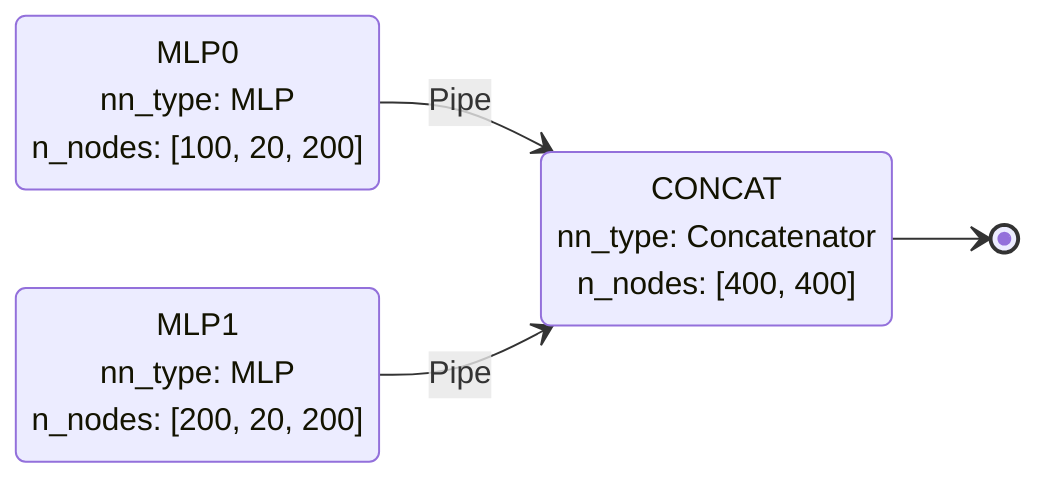 stateDiagram
    direction LR
    classDef alignCenter text-align:center
    state "MLP0
nn_type: MLP
n_nodes: [100, 20, 200]" as state_0
    state "MLP1
nn_type: MLP
n_nodes: [200, 20, 200]" as state_1
    state "CONCAT
nn_type: Concatenator
n_nodes: [400, 400]" as state_2
    state_0 --> state_2: Pipe
    state_1 --> state_2: Pipe
    state_2 --> [*]
    class state_0, state_1, state_2 alignCenter